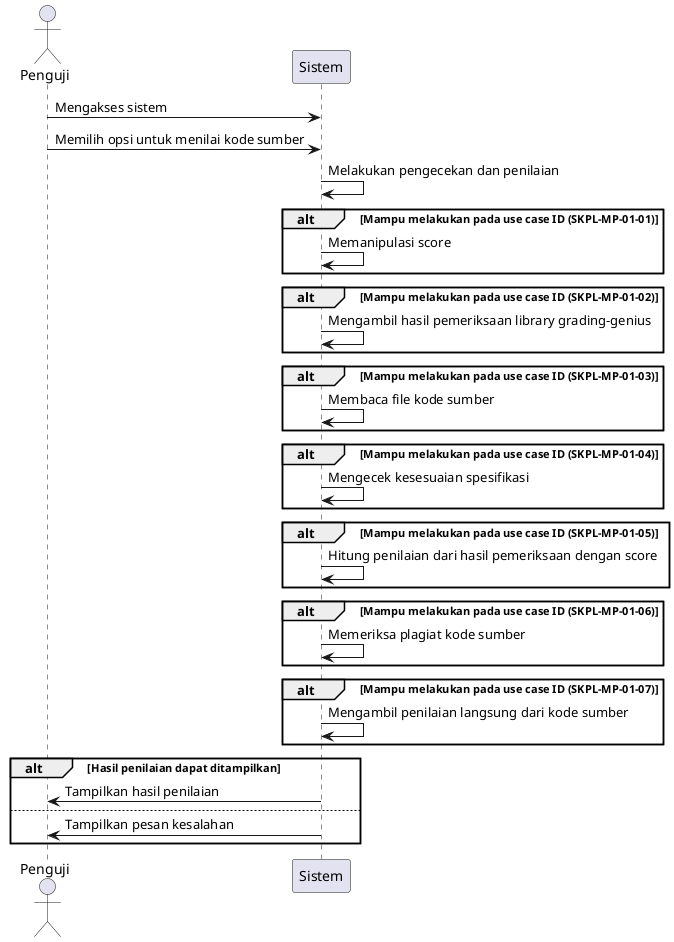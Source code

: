 @startuml
actor Penguji
participant Sistem

Penguji -> Sistem: Mengakses sistem
Penguji -> Sistem: Memilih opsi untuk menilai kode sumber
Sistem -> Sistem: Melakukan pengecekan dan penilaian
alt Mampu melakukan pada use case ID (SKPL-MP-01-01)
    Sistem -> Sistem: Memanipulasi score
end
alt Mampu melakukan pada use case ID (SKPL-MP-01-02)
    Sistem -> Sistem: Mengambil hasil pemeriksaan library grading-genius
end
alt Mampu melakukan pada use case ID (SKPL-MP-01-03)
    Sistem -> Sistem: Membaca file kode sumber
end
alt Mampu melakukan pada use case ID (SKPL-MP-01-04)
    Sistem -> Sistem: Mengecek kesesuaian spesifikasi
end
alt Mampu melakukan pada use case ID (SKPL-MP-01-05)
    Sistem -> Sistem: Hitung penilaian dari hasil pemeriksaan dengan score
end
alt Mampu melakukan pada use case ID (SKPL-MP-01-06)
    Sistem -> Sistem: Memeriksa plagiat kode sumber
end
alt Mampu melakukan pada use case ID (SKPL-MP-01-07)
    Sistem -> Sistem: Mengambil penilaian langsung dari kode sumber
end
alt Hasil penilaian dapat ditampilkan
    Sistem -> Penguji: Tampilkan hasil penilaian
else
    Sistem -> Penguji: Tampilkan pesan kesalahan
end
@enduml
